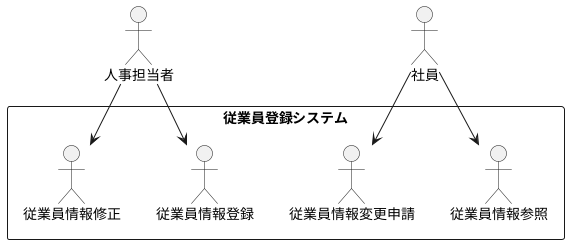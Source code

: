 @startuml 例題2-6
actor 人事担当者 
actor 社員 
rectangle 従業員登録システム {
  人事担当者 --> 従業員情報登録
  社員 --> 従業員情報参照
  社員 --> 従業員情報変更申請
  人事担当者 --> 従業員情報修正
}
@enduml